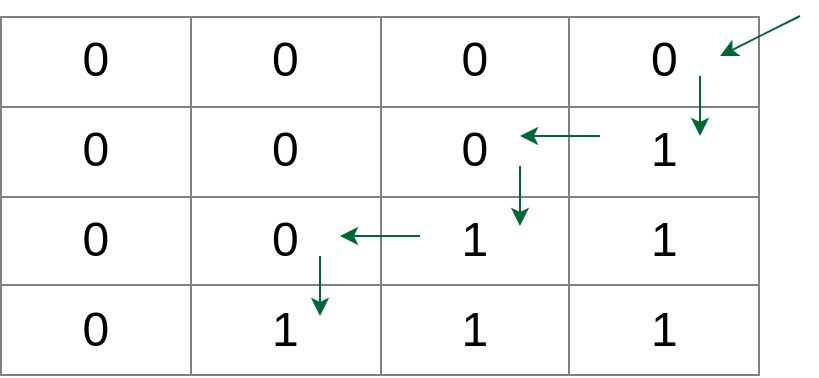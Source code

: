 <mxfile version="12.6.5" type="device"><diagram id="UGh-TFpthN-Amuy4NreV" name="Page-1"><mxGraphModel dx="922" dy="1910" grid="1" gridSize="10" guides="1" tooltips="1" connect="1" arrows="1" fold="1" page="1" pageScale="1" pageWidth="500" pageHeight="1200" math="0" shadow="0"><root><mxCell id="0"/><mxCell id="1" parent="0"/><mxCell id="TICoK6REeWWbrKT5hhMW-1" value="&lt;table border=&quot;1&quot; width=&quot;100%&quot; style=&quot;width: 100% ; height: 100% ; border-collapse: collapse ; font-size: 24px&quot;&gt;&lt;tbody style=&quot;font-size: 24px&quot;&gt;&lt;tr style=&quot;font-size: 24px&quot;&gt;&lt;td align=&quot;center&quot; style=&quot;font-size: 24px&quot;&gt;0&lt;/td&gt;&lt;td align=&quot;center&quot; style=&quot;font-size: 24px&quot;&gt;0&lt;/td&gt;&lt;td align=&quot;center&quot; style=&quot;font-size: 24px&quot;&gt;0&lt;/td&gt;&lt;td style=&quot;text-align: center&quot;&gt;0&lt;/td&gt;&lt;/tr&gt;&lt;tr style=&quot;font-size: 24px&quot;&gt;&lt;td align=&quot;center&quot; style=&quot;font-size: 24px&quot;&gt;0&lt;/td&gt;&lt;td align=&quot;center&quot; style=&quot;font-size: 24px&quot;&gt;0&lt;/td&gt;&lt;td align=&quot;center&quot; style=&quot;font-size: 24px&quot;&gt;0&lt;/td&gt;&lt;td style=&quot;text-align: center&quot;&gt;1&lt;/td&gt;&lt;/tr&gt;&lt;tr style=&quot;font-size: 24px&quot;&gt;&lt;td align=&quot;center&quot; style=&quot;font-size: 24px&quot;&gt;0&lt;/td&gt;&lt;td align=&quot;center&quot; style=&quot;font-size: 24px&quot;&gt;0&lt;/td&gt;&lt;td align=&quot;center&quot; style=&quot;font-size: 24px&quot;&gt;1&lt;/td&gt;&lt;td style=&quot;text-align: center&quot;&gt;1&lt;/td&gt;&lt;/tr&gt;&lt;tr&gt;&lt;td style=&quot;text-align: center&quot;&gt;0&lt;/td&gt;&lt;td style=&quot;text-align: center&quot;&gt;1&lt;/td&gt;&lt;td style=&quot;text-align: center&quot;&gt;1&lt;/td&gt;&lt;td style=&quot;text-align: center&quot;&gt;1&lt;/td&gt;&lt;/tr&gt;&lt;/tbody&gt;&lt;/table&gt;" style="text;html=1;strokeColor=none;fillColor=none;overflow=fill;fontSize=24;" vertex="1" parent="1"><mxGeometry x="40" y="-1160" width="380" height="180" as="geometry"/></mxCell><mxCell id="TICoK6REeWWbrKT5hhMW-2" value="" style="endArrow=classic;html=1;fontSize=24;strokeColor=#006633;" edge="1" parent="1"><mxGeometry width="50" height="50" relative="1" as="geometry"><mxPoint x="440" y="-1160" as="sourcePoint"/><mxPoint x="400" y="-1140" as="targetPoint"/></mxGeometry></mxCell><mxCell id="TICoK6REeWWbrKT5hhMW-4" value="" style="endArrow=classic;html=1;fontSize=24;strokeColor=#006633;" edge="1" parent="1"><mxGeometry width="50" height="50" relative="1" as="geometry"><mxPoint x="390" y="-1130" as="sourcePoint"/><mxPoint x="390" y="-1100" as="targetPoint"/></mxGeometry></mxCell><mxCell id="TICoK6REeWWbrKT5hhMW-5" value="" style="endArrow=classic;html=1;fontSize=24;strokeColor=#006633;" edge="1" parent="1"><mxGeometry width="50" height="50" relative="1" as="geometry"><mxPoint x="340" y="-1100" as="sourcePoint"/><mxPoint x="300" y="-1100" as="targetPoint"/></mxGeometry></mxCell><mxCell id="TICoK6REeWWbrKT5hhMW-6" value="" style="endArrow=classic;html=1;fontSize=24;strokeColor=#006633;" edge="1" parent="1"><mxGeometry width="50" height="50" relative="1" as="geometry"><mxPoint x="300" y="-1085" as="sourcePoint"/><mxPoint x="300" y="-1055" as="targetPoint"/></mxGeometry></mxCell><mxCell id="TICoK6REeWWbrKT5hhMW-7" value="" style="endArrow=classic;html=1;fontSize=24;strokeColor=#006633;" edge="1" parent="1"><mxGeometry width="50" height="50" relative="1" as="geometry"><mxPoint x="250" y="-1050" as="sourcePoint"/><mxPoint x="210" y="-1050" as="targetPoint"/></mxGeometry></mxCell><mxCell id="TICoK6REeWWbrKT5hhMW-9" value="" style="endArrow=classic;html=1;fontSize=24;strokeColor=#006633;" edge="1" parent="1"><mxGeometry width="50" height="50" relative="1" as="geometry"><mxPoint x="200" y="-1040" as="sourcePoint"/><mxPoint x="200" y="-1010" as="targetPoint"/></mxGeometry></mxCell></root></mxGraphModel></diagram></mxfile>